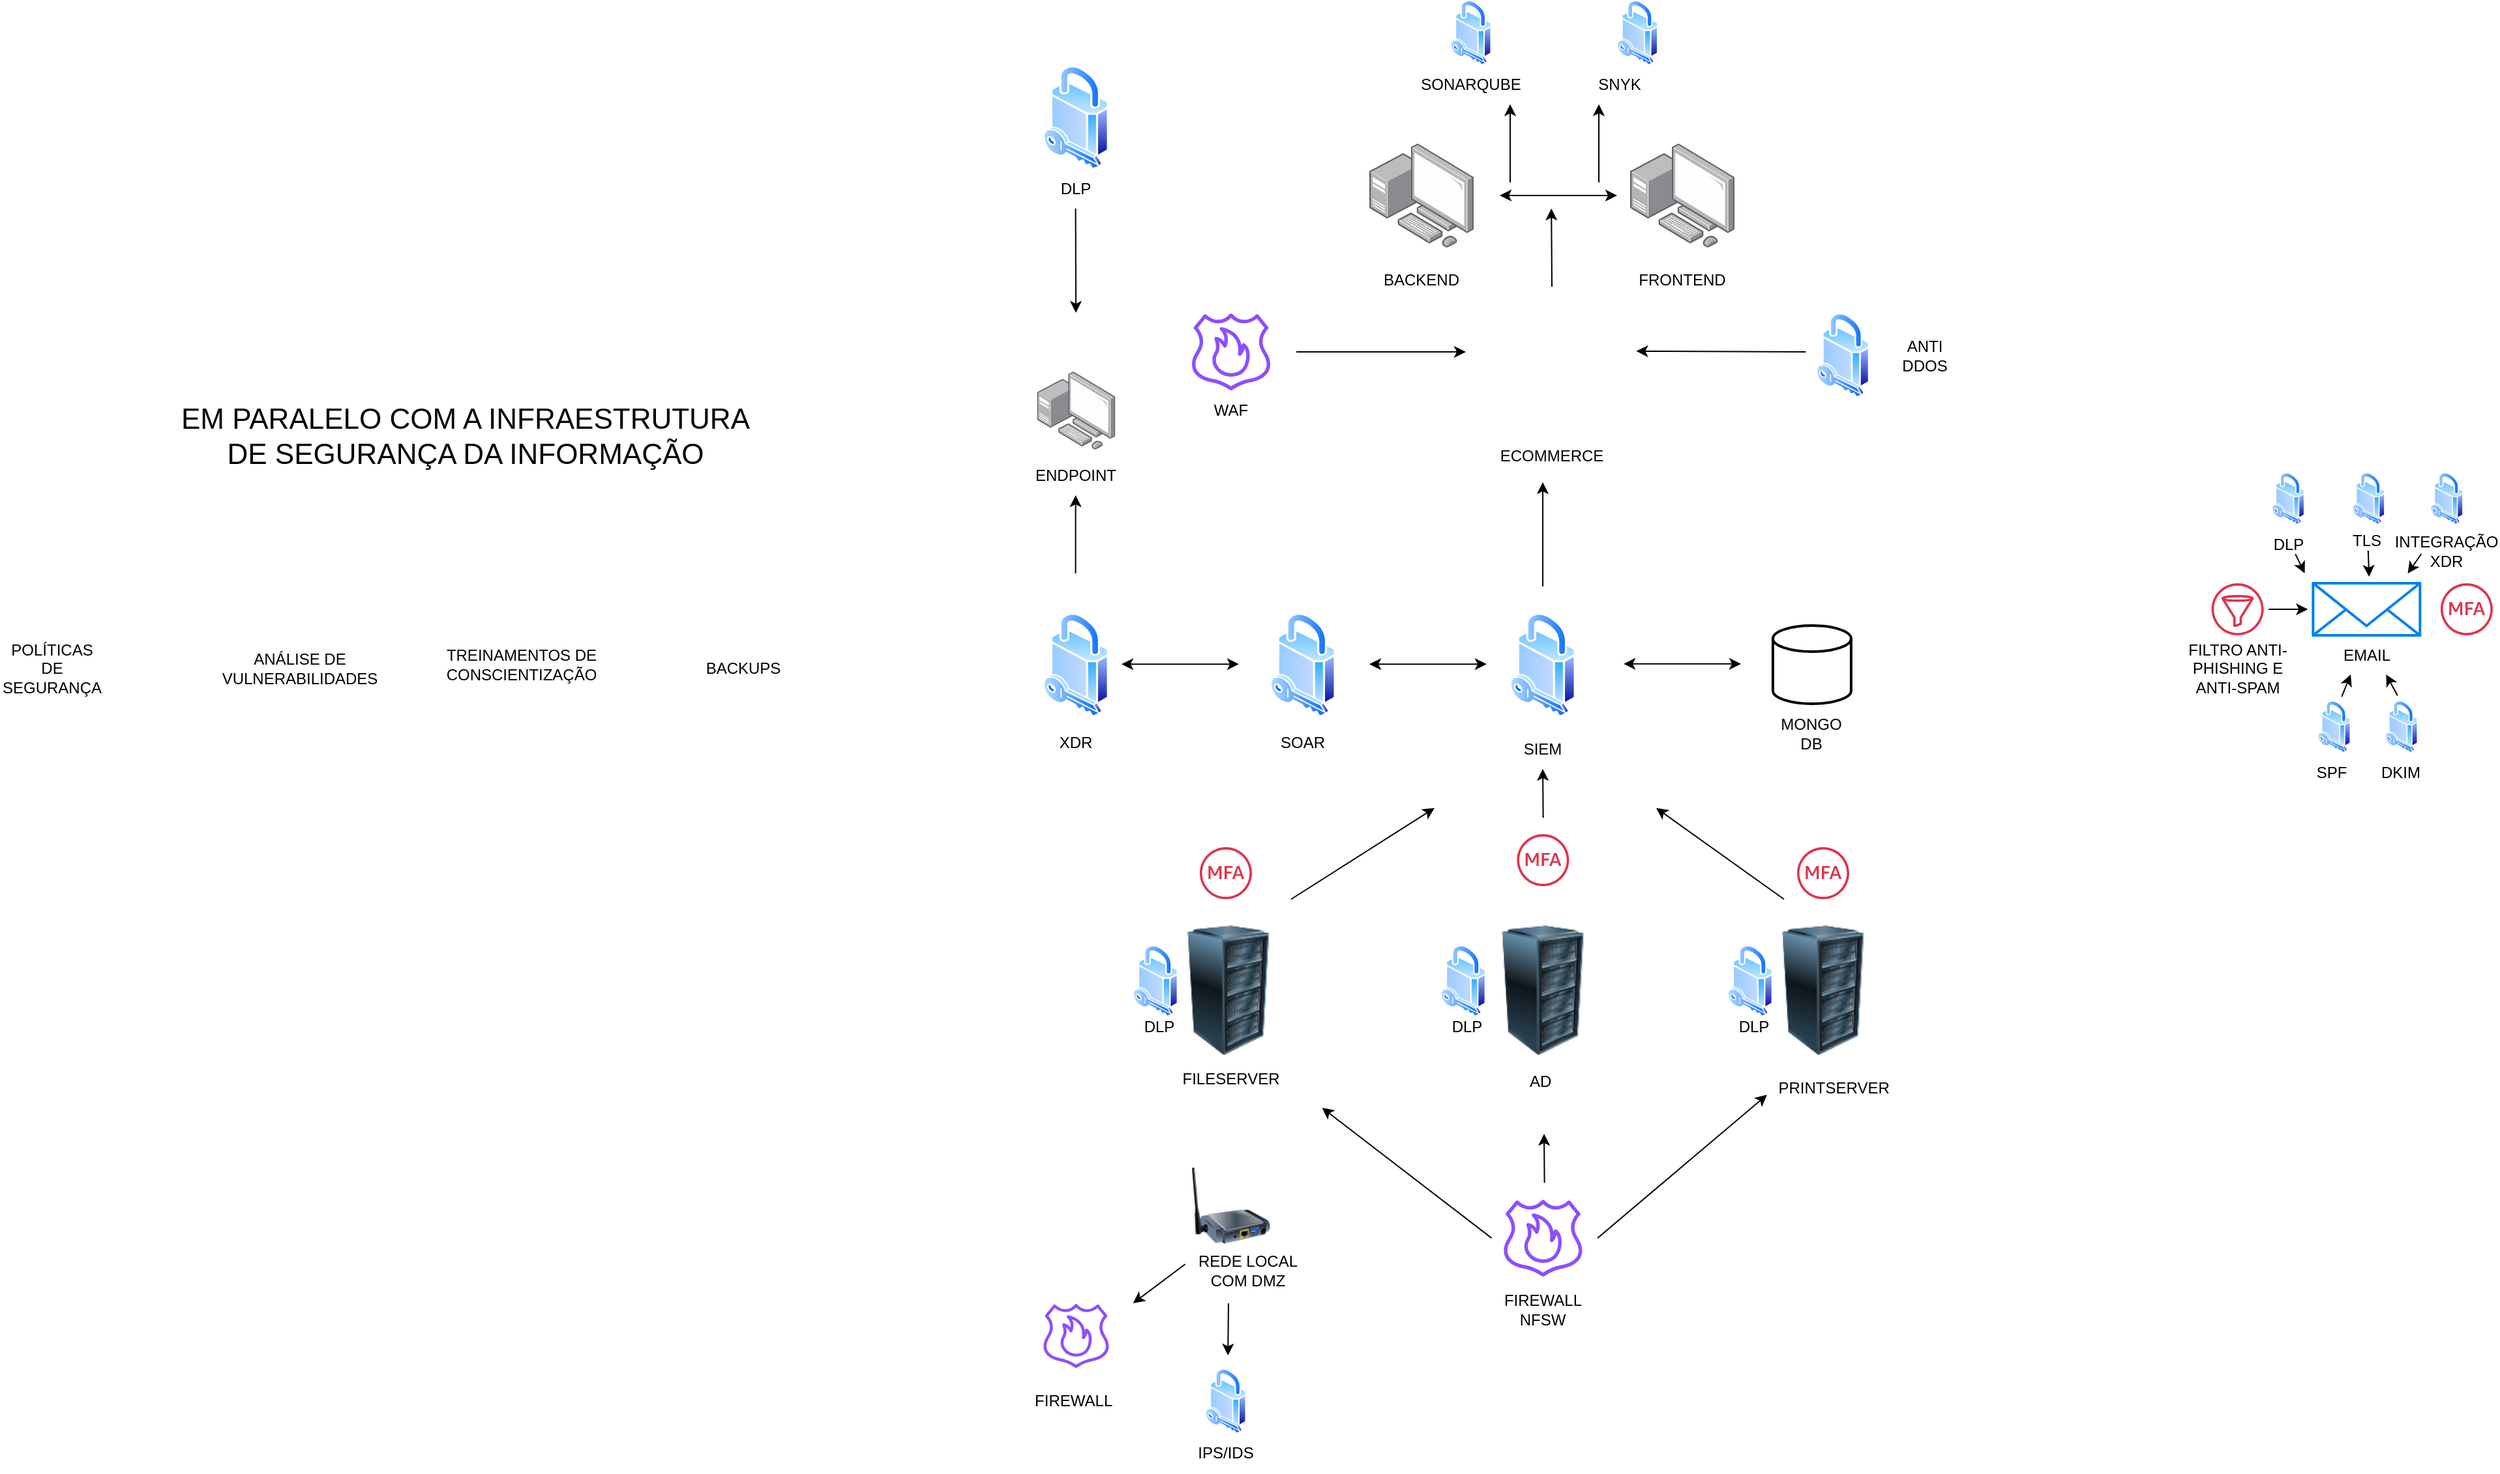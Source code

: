 <mxfile version="24.3.1" type="device">
  <diagram name="Página-1" id="cqZcuJoVivcCUEAk2p_z">
    <mxGraphModel dx="3267" dy="918" grid="1" gridSize="10" guides="1" tooltips="1" connect="1" arrows="1" fold="1" page="1" pageScale="1" pageWidth="827" pageHeight="1169" math="0" shadow="0">
      <root>
        <mxCell id="0" />
        <mxCell id="1" parent="0" />
        <mxCell id="bMiDlox5q61iTtw8jfHs-1" value="" style="shape=image;html=1;verticalAlign=top;verticalLabelPosition=bottom;labelBackgroundColor=#ffffff;imageAspect=0;aspect=fixed;image=https://cdn4.iconfinder.com/data/icons/flat-services-icons/128/e-comerce.png" vertex="1" parent="1">
          <mxGeometry x="380" y="260" width="80" height="80" as="geometry" />
        </mxCell>
        <mxCell id="bMiDlox5q61iTtw8jfHs-2" value="ECOMMERCE" style="text;strokeColor=none;align=center;fillColor=none;html=1;verticalAlign=middle;whiteSpace=wrap;rounded=0;" vertex="1" parent="1">
          <mxGeometry x="360" y="360" width="120" height="40" as="geometry" />
        </mxCell>
        <mxCell id="bMiDlox5q61iTtw8jfHs-3" value="" style="image;aspect=fixed;perimeter=ellipsePerimeter;html=1;align=center;shadow=0;dashed=0;spacingTop=3;image=img/lib/active_directory/security.svg;" vertex="1" parent="1">
          <mxGeometry x="388" y="500" width="50.4" height="80" as="geometry" />
        </mxCell>
        <mxCell id="bMiDlox5q61iTtw8jfHs-4" value="SIEM" style="text;strokeColor=none;align=center;fillColor=none;html=1;verticalAlign=middle;whiteSpace=wrap;rounded=0;" vertex="1" parent="1">
          <mxGeometry x="372.2" y="585" width="82" height="40" as="geometry" />
        </mxCell>
        <mxCell id="bMiDlox5q61iTtw8jfHs-5" value="" style="endArrow=classic;html=1;rounded=0;" edge="1" parent="1">
          <mxGeometry width="50" height="50" relative="1" as="geometry">
            <mxPoint x="413" y="480" as="sourcePoint" />
            <mxPoint x="413" y="400" as="targetPoint" />
          </mxGeometry>
        </mxCell>
        <mxCell id="bMiDlox5q61iTtw8jfHs-6" value="" style="sketch=0;outlineConnect=0;fontColor=#232F3E;gradientColor=none;fillColor=#8C4FFF;strokeColor=none;dashed=0;verticalLabelPosition=bottom;verticalAlign=top;align=center;html=1;fontSize=12;fontStyle=0;aspect=fixed;pointerEvents=1;shape=mxgraph.aws4.route_53_resolver_dns_firewall;" vertex="1" parent="1">
          <mxGeometry x="144" y="270" width="60" height="60" as="geometry" />
        </mxCell>
        <mxCell id="bMiDlox5q61iTtw8jfHs-7" value="" style="endArrow=classic;html=1;rounded=0;" edge="1" parent="1">
          <mxGeometry width="50" height="50" relative="1" as="geometry">
            <mxPoint x="224" y="300" as="sourcePoint" />
            <mxPoint x="354" y="300" as="targetPoint" />
          </mxGeometry>
        </mxCell>
        <mxCell id="bMiDlox5q61iTtw8jfHs-9" value="WAF" style="text;strokeColor=none;align=center;fillColor=none;html=1;verticalAlign=middle;whiteSpace=wrap;rounded=0;" vertex="1" parent="1">
          <mxGeometry x="144" y="330" width="60" height="30" as="geometry" />
        </mxCell>
        <mxCell id="bMiDlox5q61iTtw8jfHs-11" value="" style="image;points=[];aspect=fixed;html=1;align=center;shadow=0;dashed=0;image=img/lib/allied_telesis/computer_and_terminals/Personal_Computer_with_Server.svg;" vertex="1" parent="1">
          <mxGeometry x="280" y="140" width="80" height="80" as="geometry" />
        </mxCell>
        <mxCell id="bMiDlox5q61iTtw8jfHs-12" value="" style="image;points=[];aspect=fixed;html=1;align=center;shadow=0;dashed=0;image=img/lib/allied_telesis/computer_and_terminals/Personal_Computer_with_Server.svg;" vertex="1" parent="1">
          <mxGeometry x="480" y="140" width="80" height="80" as="geometry" />
        </mxCell>
        <mxCell id="bMiDlox5q61iTtw8jfHs-13" value="BACKEND" style="text;strokeColor=none;align=center;fillColor=none;html=1;verticalAlign=middle;whiteSpace=wrap;rounded=0;" vertex="1" parent="1">
          <mxGeometry x="290" y="230" width="60" height="30" as="geometry" />
        </mxCell>
        <mxCell id="bMiDlox5q61iTtw8jfHs-14" value="FRONT&lt;span style=&quot;background-color: initial;&quot;&gt;END&lt;/span&gt;" style="text;strokeColor=none;align=center;fillColor=none;html=1;verticalAlign=middle;whiteSpace=wrap;rounded=0;" vertex="1" parent="1">
          <mxGeometry x="490" y="230" width="60" height="30" as="geometry" />
        </mxCell>
        <mxCell id="bMiDlox5q61iTtw8jfHs-21" value="" style="endArrow=classic;startArrow=classic;html=1;rounded=0;" edge="1" parent="1">
          <mxGeometry width="50" height="50" relative="1" as="geometry">
            <mxPoint x="380" y="180" as="sourcePoint" />
            <mxPoint x="470" y="180" as="targetPoint" />
          </mxGeometry>
        </mxCell>
        <mxCell id="bMiDlox5q61iTtw8jfHs-22" value="" style="endArrow=classic;html=1;rounded=0;" edge="1" parent="1">
          <mxGeometry width="50" height="50" relative="1" as="geometry">
            <mxPoint x="388" y="170" as="sourcePoint" />
            <mxPoint x="388" y="110" as="targetPoint" />
          </mxGeometry>
        </mxCell>
        <mxCell id="bMiDlox5q61iTtw8jfHs-23" value="" style="image;aspect=fixed;perimeter=ellipsePerimeter;html=1;align=center;shadow=0;dashed=0;spacingTop=3;image=img/lib/active_directory/security.svg;" vertex="1" parent="1">
          <mxGeometry x="342.25" y="30" width="31.5" height="50" as="geometry" />
        </mxCell>
        <mxCell id="bMiDlox5q61iTtw8jfHs-24" value="SONARQUBE" style="text;strokeColor=none;align=center;fillColor=none;html=1;verticalAlign=middle;whiteSpace=wrap;rounded=0;" vertex="1" parent="1">
          <mxGeometry x="328" y="80" width="60" height="30" as="geometry" />
        </mxCell>
        <mxCell id="bMiDlox5q61iTtw8jfHs-25" value="" style="endArrow=classic;html=1;rounded=0;" edge="1" parent="1">
          <mxGeometry width="50" height="50" relative="1" as="geometry">
            <mxPoint x="456" y="170" as="sourcePoint" />
            <mxPoint x="456" y="110" as="targetPoint" />
          </mxGeometry>
        </mxCell>
        <mxCell id="bMiDlox5q61iTtw8jfHs-26" value="" style="image;aspect=fixed;perimeter=ellipsePerimeter;html=1;align=center;shadow=0;dashed=0;spacingTop=3;image=img/lib/active_directory/security.svg;" vertex="1" parent="1">
          <mxGeometry x="470" y="30" width="31.5" height="50" as="geometry" />
        </mxCell>
        <mxCell id="bMiDlox5q61iTtw8jfHs-27" value="SNYK" style="text;strokeColor=none;align=center;fillColor=none;html=1;verticalAlign=middle;whiteSpace=wrap;rounded=0;" vertex="1" parent="1">
          <mxGeometry x="441.5" y="80" width="60" height="30" as="geometry" />
        </mxCell>
        <mxCell id="bMiDlox5q61iTtw8jfHs-28" value="" style="image;html=1;image=img/lib/clip_art/computers/Server_Rack_128x128.png" vertex="1" parent="1">
          <mxGeometry x="124" y="740" width="96" height="100" as="geometry" />
        </mxCell>
        <mxCell id="bMiDlox5q61iTtw8jfHs-29" value="" style="image;html=1;image=img/lib/clip_art/computers/Server_Rack_128x128.png" vertex="1" parent="1">
          <mxGeometry x="365.2" y="740" width="96" height="100" as="geometry" />
        </mxCell>
        <mxCell id="bMiDlox5q61iTtw8jfHs-30" value="" style="image;html=1;image=img/lib/clip_art/computers/Server_Rack_128x128.png" vertex="1" parent="1">
          <mxGeometry x="580" y="740" width="96" height="100" as="geometry" />
        </mxCell>
        <mxCell id="bMiDlox5q61iTtw8jfHs-33" value="" style="endArrow=classic;html=1;rounded=0;entryX=0.423;entryY=1.063;entryDx=0;entryDy=0;entryPerimeter=0;" edge="1" parent="1">
          <mxGeometry width="50" height="50" relative="1" as="geometry">
            <mxPoint x="413.31" y="657.48" as="sourcePoint" />
            <mxPoint x="412.996" y="620" as="targetPoint" />
          </mxGeometry>
        </mxCell>
        <mxCell id="bMiDlox5q61iTtw8jfHs-35" value="FILESERVER&lt;div&gt;&lt;br&gt;&lt;/div&gt;" style="text;strokeColor=none;align=center;fillColor=none;html=1;verticalAlign=middle;whiteSpace=wrap;rounded=0;" vertex="1" parent="1">
          <mxGeometry x="144" y="850" width="60" height="30" as="geometry" />
        </mxCell>
        <mxCell id="bMiDlox5q61iTtw8jfHs-36" value="AD&amp;nbsp;" style="text;strokeColor=none;align=center;fillColor=none;html=1;verticalAlign=middle;whiteSpace=wrap;rounded=0;" vertex="1" parent="1">
          <mxGeometry x="383.2" y="850" width="60" height="20" as="geometry" />
        </mxCell>
        <mxCell id="bMiDlox5q61iTtw8jfHs-37" value="PRINTSERVER&amp;nbsp;" style="text;strokeColor=none;align=center;fillColor=none;html=1;verticalAlign=middle;whiteSpace=wrap;rounded=0;" vertex="1" parent="1">
          <mxGeometry x="608" y="855" width="60" height="20" as="geometry" />
        </mxCell>
        <mxCell id="bMiDlox5q61iTtw8jfHs-38" value="" style="sketch=0;outlineConnect=0;fontColor=#232F3E;gradientColor=none;fillColor=#8C4FFF;strokeColor=none;dashed=0;verticalLabelPosition=bottom;verticalAlign=top;align=center;html=1;fontSize=12;fontStyle=0;aspect=fixed;pointerEvents=1;shape=mxgraph.aws4.route_53_resolver_dns_firewall;" vertex="1" parent="1">
          <mxGeometry x="383.2" y="950" width="60" height="60" as="geometry" />
        </mxCell>
        <mxCell id="bMiDlox5q61iTtw8jfHs-39" value="FIREWALL NFSW" style="text;strokeColor=none;align=center;fillColor=none;html=1;verticalAlign=middle;whiteSpace=wrap;rounded=0;" vertex="1" parent="1">
          <mxGeometry x="383.2" y="1020" width="60" height="30" as="geometry" />
        </mxCell>
        <mxCell id="bMiDlox5q61iTtw8jfHs-41" value="" style="endArrow=classic;html=1;rounded=0;" edge="1" parent="1">
          <mxGeometry width="50" height="50" relative="1" as="geometry">
            <mxPoint x="373.75" y="980" as="sourcePoint" />
            <mxPoint x="243.75" y="880" as="targetPoint" />
          </mxGeometry>
        </mxCell>
        <mxCell id="bMiDlox5q61iTtw8jfHs-42" value="" style="endArrow=classic;html=1;rounded=0;" edge="1" parent="1">
          <mxGeometry width="50" height="50" relative="1" as="geometry">
            <mxPoint x="455" y="980" as="sourcePoint" />
            <mxPoint x="585" y="870" as="targetPoint" />
          </mxGeometry>
        </mxCell>
        <mxCell id="bMiDlox5q61iTtw8jfHs-43" value="" style="endArrow=classic;html=1;rounded=0;entryX=0.423;entryY=1.063;entryDx=0;entryDy=0;entryPerimeter=0;" edge="1" parent="1">
          <mxGeometry width="50" height="50" relative="1" as="geometry">
            <mxPoint x="414.31" y="937.48" as="sourcePoint" />
            <mxPoint x="413.996" y="900" as="targetPoint" />
          </mxGeometry>
        </mxCell>
        <mxCell id="bMiDlox5q61iTtw8jfHs-44" value="" style="endArrow=classic;html=1;rounded=0;" edge="1" parent="1">
          <mxGeometry width="50" height="50" relative="1" as="geometry">
            <mxPoint x="220" y="720" as="sourcePoint" />
            <mxPoint x="330" y="650" as="targetPoint" />
          </mxGeometry>
        </mxCell>
        <mxCell id="bMiDlox5q61iTtw8jfHs-45" value="" style="endArrow=classic;html=1;rounded=0;" edge="1" parent="1">
          <mxGeometry width="50" height="50" relative="1" as="geometry">
            <mxPoint x="598" y="720" as="sourcePoint" />
            <mxPoint x="500" y="650" as="targetPoint" />
          </mxGeometry>
        </mxCell>
        <mxCell id="bMiDlox5q61iTtw8jfHs-46" value="" style="sketch=0;outlineConnect=0;fontColor=#232F3E;gradientColor=none;fillColor=#DD344C;strokeColor=none;dashed=0;verticalLabelPosition=bottom;verticalAlign=top;align=center;html=1;fontSize=12;fontStyle=0;aspect=fixed;pointerEvents=1;shape=mxgraph.aws4.mfa_token;" vertex="1" parent="1">
          <mxGeometry x="150" y="680" width="40" height="40" as="geometry" />
        </mxCell>
        <mxCell id="bMiDlox5q61iTtw8jfHs-47" value="" style="sketch=0;outlineConnect=0;fontColor=#232F3E;gradientColor=none;fillColor=#DD344C;strokeColor=none;dashed=0;verticalLabelPosition=bottom;verticalAlign=top;align=center;html=1;fontSize=12;fontStyle=0;aspect=fixed;pointerEvents=1;shape=mxgraph.aws4.mfa_token;" vertex="1" parent="1">
          <mxGeometry x="608" y="680" width="40" height="40" as="geometry" />
        </mxCell>
        <mxCell id="bMiDlox5q61iTtw8jfHs-48" value="" style="sketch=0;outlineConnect=0;fontColor=#232F3E;gradientColor=none;fillColor=#DD344C;strokeColor=none;dashed=0;verticalLabelPosition=bottom;verticalAlign=top;align=center;html=1;fontSize=12;fontStyle=0;aspect=fixed;pointerEvents=1;shape=mxgraph.aws4.mfa_token;" vertex="1" parent="1">
          <mxGeometry x="393.2" y="670" width="40" height="40" as="geometry" />
        </mxCell>
        <mxCell id="bMiDlox5q61iTtw8jfHs-55" value="" style="image;html=1;image=img/lib/clip_art/networking/Print_Server_Wireless_128x128.png" vertex="1" parent="1">
          <mxGeometry x="144" y="920" width="60" height="70" as="geometry" />
        </mxCell>
        <mxCell id="bMiDlox5q61iTtw8jfHs-56" value="REDE LOCAL COM DMZ" style="text;strokeColor=none;align=center;fillColor=none;html=1;verticalAlign=middle;whiteSpace=wrap;rounded=0;" vertex="1" parent="1">
          <mxGeometry x="144" y="990" width="86" height="30" as="geometry" />
        </mxCell>
        <mxCell id="bMiDlox5q61iTtw8jfHs-57" value="" style="image;aspect=fixed;perimeter=ellipsePerimeter;html=1;align=center;shadow=0;dashed=0;spacingTop=3;image=img/lib/active_directory/security.svg;" vertex="1" parent="1">
          <mxGeometry x="154.25" y="1080" width="31.5" height="50" as="geometry" />
        </mxCell>
        <mxCell id="bMiDlox5q61iTtw8jfHs-58" value="" style="endArrow=classic;html=1;rounded=0;" edge="1" parent="1">
          <mxGeometry width="50" height="50" relative="1" as="geometry">
            <mxPoint x="172" y="1030" as="sourcePoint" />
            <mxPoint x="171.58" y="1070" as="targetPoint" />
          </mxGeometry>
        </mxCell>
        <mxCell id="bMiDlox5q61iTtw8jfHs-59" value="IPS/IDS" style="text;strokeColor=none;align=center;fillColor=none;html=1;verticalAlign=middle;whiteSpace=wrap;rounded=0;" vertex="1" parent="1">
          <mxGeometry x="140" y="1130" width="60" height="30" as="geometry" />
        </mxCell>
        <mxCell id="bMiDlox5q61iTtw8jfHs-60" value="" style="image;aspect=fixed;perimeter=ellipsePerimeter;html=1;align=center;shadow=0;dashed=0;spacingTop=3;image=img/lib/active_directory/security.svg;" vertex="1" parent="1">
          <mxGeometry x="204" y="500" width="50.4" height="80" as="geometry" />
        </mxCell>
        <mxCell id="bMiDlox5q61iTtw8jfHs-61" value="" style="endArrow=classic;startArrow=classic;html=1;rounded=0;" edge="1" parent="1">
          <mxGeometry width="50" height="50" relative="1" as="geometry">
            <mxPoint x="280" y="539.58" as="sourcePoint" />
            <mxPoint x="370" y="539.58" as="targetPoint" />
          </mxGeometry>
        </mxCell>
        <mxCell id="bMiDlox5q61iTtw8jfHs-62" value="SOAR" style="text;strokeColor=none;align=center;fillColor=none;html=1;verticalAlign=middle;whiteSpace=wrap;rounded=0;" vertex="1" parent="1">
          <mxGeometry x="169.2" y="580" width="120" height="40" as="geometry" />
        </mxCell>
        <mxCell id="bMiDlox5q61iTtw8jfHs-63" value="" style="image;aspect=fixed;perimeter=ellipsePerimeter;html=1;align=center;shadow=0;dashed=0;spacingTop=3;image=img/lib/active_directory/security.svg;" vertex="1" parent="1">
          <mxGeometry x="30" y="500" width="50.4" height="80" as="geometry" />
        </mxCell>
        <mxCell id="bMiDlox5q61iTtw8jfHs-66" value="" style="endArrow=classic;startArrow=classic;html=1;rounded=0;" edge="1" parent="1">
          <mxGeometry width="50" height="50" relative="1" as="geometry">
            <mxPoint x="90" y="539.58" as="sourcePoint" />
            <mxPoint x="180" y="539.58" as="targetPoint" />
          </mxGeometry>
        </mxCell>
        <mxCell id="bMiDlox5q61iTtw8jfHs-67" value="XDR" style="text;strokeColor=none;align=center;fillColor=none;html=1;verticalAlign=middle;whiteSpace=wrap;rounded=0;" vertex="1" parent="1">
          <mxGeometry x="25.2" y="585" width="60" height="30" as="geometry" />
        </mxCell>
        <mxCell id="bMiDlox5q61iTtw8jfHs-68" value="" style="image;points=[];aspect=fixed;html=1;align=center;shadow=0;dashed=0;image=img/lib/allied_telesis/computer_and_terminals/Personal_Computer_with_Server.svg;" vertex="1" parent="1">
          <mxGeometry x="25.2" y="315" width="60" height="60" as="geometry" />
        </mxCell>
        <mxCell id="bMiDlox5q61iTtw8jfHs-69" value="ENDPOINT" style="text;strokeColor=none;align=center;fillColor=none;html=1;verticalAlign=middle;whiteSpace=wrap;rounded=0;" vertex="1" parent="1">
          <mxGeometry x="25.2" y="380" width="60" height="30" as="geometry" />
        </mxCell>
        <mxCell id="bMiDlox5q61iTtw8jfHs-71" value="" style="endArrow=classic;html=1;rounded=0;" edge="1" parent="1">
          <mxGeometry width="50" height="50" relative="1" as="geometry">
            <mxPoint x="54.78" y="470" as="sourcePoint" />
            <mxPoint x="54.78" y="410" as="targetPoint" />
          </mxGeometry>
        </mxCell>
        <mxCell id="bMiDlox5q61iTtw8jfHs-72" value="" style="image;aspect=fixed;perimeter=ellipsePerimeter;html=1;align=center;shadow=0;dashed=0;spacingTop=3;image=img/lib/active_directory/security.svg;" vertex="1" parent="1">
          <mxGeometry x="30.0" y="80" width="50.4" height="80" as="geometry" />
        </mxCell>
        <mxCell id="bMiDlox5q61iTtw8jfHs-73" value="DLP" style="text;strokeColor=none;align=center;fillColor=none;html=1;verticalAlign=middle;whiteSpace=wrap;rounded=0;" vertex="1" parent="1">
          <mxGeometry x="25.2" y="160" width="60" height="30" as="geometry" />
        </mxCell>
        <mxCell id="bMiDlox5q61iTtw8jfHs-74" value="" style="endArrow=classic;html=1;rounded=0;" edge="1" parent="1">
          <mxGeometry width="50" height="50" relative="1" as="geometry">
            <mxPoint x="54.78" y="190" as="sourcePoint" />
            <mxPoint x="55" y="270" as="targetPoint" />
          </mxGeometry>
        </mxCell>
        <mxCell id="bMiDlox5q61iTtw8jfHs-75" value="" style="image;aspect=fixed;perimeter=ellipsePerimeter;html=1;align=center;shadow=0;dashed=0;spacingTop=3;image=img/lib/active_directory/security.svg;" vertex="1" parent="1">
          <mxGeometry x="98.8" y="755" width="34.65" height="55" as="geometry" />
        </mxCell>
        <mxCell id="bMiDlox5q61iTtw8jfHs-76" value="DLP" style="text;strokeColor=none;align=center;fillColor=none;html=1;verticalAlign=middle;whiteSpace=wrap;rounded=0;" vertex="1" parent="1">
          <mxGeometry x="94" y="810" width="50" height="15" as="geometry" />
        </mxCell>
        <mxCell id="bMiDlox5q61iTtw8jfHs-77" value="" style="image;aspect=fixed;perimeter=ellipsePerimeter;html=1;align=center;shadow=0;dashed=0;spacingTop=3;image=img/lib/active_directory/security.svg;" vertex="1" parent="1">
          <mxGeometry x="334.8" y="755" width="34.65" height="55" as="geometry" />
        </mxCell>
        <mxCell id="bMiDlox5q61iTtw8jfHs-78" value="DLP" style="text;strokeColor=none;align=center;fillColor=none;html=1;verticalAlign=middle;whiteSpace=wrap;rounded=0;" vertex="1" parent="1">
          <mxGeometry x="330" y="810" width="50" height="15" as="geometry" />
        </mxCell>
        <mxCell id="bMiDlox5q61iTtw8jfHs-79" value="" style="image;aspect=fixed;perimeter=ellipsePerimeter;html=1;align=center;shadow=0;dashed=0;spacingTop=3;image=img/lib/active_directory/security.svg;" vertex="1" parent="1">
          <mxGeometry x="554.8" y="755" width="34.65" height="55" as="geometry" />
        </mxCell>
        <mxCell id="bMiDlox5q61iTtw8jfHs-80" value="DLP" style="text;strokeColor=none;align=center;fillColor=none;html=1;verticalAlign=middle;whiteSpace=wrap;rounded=0;" vertex="1" parent="1">
          <mxGeometry x="550" y="810" width="50" height="15" as="geometry" />
        </mxCell>
        <mxCell id="bMiDlox5q61iTtw8jfHs-85" value="" style="endArrow=classic;html=1;rounded=0;" edge="1" parent="1">
          <mxGeometry width="50" height="50" relative="1" as="geometry">
            <mxPoint x="420" y="250" as="sourcePoint" />
            <mxPoint x="419.58" y="190" as="targetPoint" />
          </mxGeometry>
        </mxCell>
        <mxCell id="bMiDlox5q61iTtw8jfHs-86" value="" style="html=1;verticalLabelPosition=bottom;align=center;labelBackgroundColor=#ffffff;verticalAlign=top;strokeWidth=2;strokeColor=#0080F0;shadow=0;dashed=0;shape=mxgraph.ios7.icons.mail;" vertex="1" parent="1">
          <mxGeometry x="1003.67" y="477.5" width="82" height="40" as="geometry" />
        </mxCell>
        <mxCell id="bMiDlox5q61iTtw8jfHs-87" value="EMAIL" style="text;strokeColor=none;align=center;fillColor=none;html=1;verticalAlign=middle;whiteSpace=wrap;rounded=0;" vertex="1" parent="1">
          <mxGeometry x="1014.67" y="517.5" width="60" height="30" as="geometry" />
        </mxCell>
        <mxCell id="bMiDlox5q61iTtw8jfHs-88" value="" style="image;aspect=fixed;perimeter=ellipsePerimeter;html=1;align=center;shadow=0;dashed=0;spacingTop=3;image=img/lib/active_directory/security.svg;" vertex="1" parent="1">
          <mxGeometry x="1007.32" y="567.5" width="25.2" height="40" as="geometry" />
        </mxCell>
        <mxCell id="bMiDlox5q61iTtw8jfHs-90" value="" style="image;aspect=fixed;perimeter=ellipsePerimeter;html=1;align=center;shadow=0;dashed=0;spacingTop=3;image=img/lib/active_directory/security.svg;" vertex="1" parent="1">
          <mxGeometry x="1058.87" y="567.5" width="25.2" height="40" as="geometry" />
        </mxCell>
        <mxCell id="bMiDlox5q61iTtw8jfHs-93" value="SPF" style="text;strokeColor=none;align=center;fillColor=none;html=1;verticalAlign=middle;whiteSpace=wrap;rounded=0;" vertex="1" parent="1">
          <mxGeometry x="987.87" y="607.5" width="60" height="30" as="geometry" />
        </mxCell>
        <mxCell id="bMiDlox5q61iTtw8jfHs-94" value="DKIM" style="text;strokeColor=none;align=center;fillColor=none;html=1;verticalAlign=middle;whiteSpace=wrap;rounded=0;" vertex="1" parent="1">
          <mxGeometry x="1041.47" y="607.5" width="60" height="30" as="geometry" />
        </mxCell>
        <mxCell id="bMiDlox5q61iTtw8jfHs-96" value="" style="image;aspect=fixed;perimeter=ellipsePerimeter;html=1;align=center;shadow=0;dashed=0;spacingTop=3;image=img/lib/active_directory/security.svg;" vertex="1" parent="1">
          <mxGeometry x="972.07" y="392.5" width="25.2" height="40" as="geometry" />
        </mxCell>
        <mxCell id="bMiDlox5q61iTtw8jfHs-97" value="" style="image;aspect=fixed;perimeter=ellipsePerimeter;html=1;align=center;shadow=0;dashed=0;spacingTop=3;image=img/lib/active_directory/security.svg;" vertex="1" parent="1">
          <mxGeometry x="1093.67" y="392.5" width="25.2" height="40" as="geometry" />
        </mxCell>
        <mxCell id="bMiDlox5q61iTtw8jfHs-98" value="DLP" style="text;strokeColor=none;align=center;fillColor=none;html=1;verticalAlign=middle;whiteSpace=wrap;rounded=0;" vertex="1" parent="1">
          <mxGeometry x="954.67" y="432.5" width="60" height="30" as="geometry" />
        </mxCell>
        <mxCell id="bMiDlox5q61iTtw8jfHs-99" value="INTEGRAÇÃO&lt;div&gt;XDR&lt;/div&gt;" style="text;strokeColor=none;align=center;fillColor=none;html=1;verticalAlign=middle;whiteSpace=wrap;rounded=0;" vertex="1" parent="1">
          <mxGeometry x="1076.27" y="437.5" width="60" height="30" as="geometry" />
        </mxCell>
        <mxCell id="bMiDlox5q61iTtw8jfHs-100" value="" style="image;aspect=fixed;perimeter=ellipsePerimeter;html=1;align=center;shadow=0;dashed=0;spacingTop=3;image=img/lib/active_directory/security.svg;" vertex="1" parent="1">
          <mxGeometry x="1033.67" y="392.5" width="25.2" height="40" as="geometry" />
        </mxCell>
        <mxCell id="bMiDlox5q61iTtw8jfHs-101" value="TLS" style="text;strokeColor=none;align=center;fillColor=none;html=1;verticalAlign=middle;whiteSpace=wrap;rounded=0;" vertex="1" parent="1">
          <mxGeometry x="1014.67" y="430" width="60" height="30" as="geometry" />
        </mxCell>
        <mxCell id="bMiDlox5q61iTtw8jfHs-103" value="" style="endArrow=classic;html=1;rounded=0;entryX=0.218;entryY=1.058;entryDx=0;entryDy=0;entryPerimeter=0;exitX=0.727;exitY=-0.072;exitDx=0;exitDy=0;exitPerimeter=0;" edge="1" parent="1" source="bMiDlox5q61iTtw8jfHs-88">
          <mxGeometry width="50" height="50" relative="1" as="geometry">
            <mxPoint x="1026.44" y="563.73" as="sourcePoint" />
            <mxPoint x="1032.52" y="547.5" as="targetPoint" />
          </mxGeometry>
        </mxCell>
        <mxCell id="bMiDlox5q61iTtw8jfHs-104" value="" style="endArrow=classic;html=1;rounded=0;entryX=0.75;entryY=1;entryDx=0;entryDy=0;" edge="1" parent="1" target="bMiDlox5q61iTtw8jfHs-87">
          <mxGeometry width="50" height="50" relative="1" as="geometry">
            <mxPoint x="1068.43" y="563.73" as="sourcePoint" />
            <mxPoint x="1074.51" y="547.5" as="targetPoint" />
          </mxGeometry>
        </mxCell>
        <mxCell id="bMiDlox5q61iTtw8jfHs-105" value="" style="endArrow=classic;html=1;rounded=0;exitX=0.59;exitY=1.006;exitDx=0;exitDy=0;exitPerimeter=0;" edge="1" parent="1">
          <mxGeometry width="50" height="50" relative="1" as="geometry">
            <mxPoint x="990.07" y="455.09" as="sourcePoint" />
            <mxPoint x="997.27" y="469.91" as="targetPoint" />
          </mxGeometry>
        </mxCell>
        <mxCell id="bMiDlox5q61iTtw8jfHs-106" value="" style="endArrow=classic;html=1;rounded=0;" edge="1" parent="1">
          <mxGeometry width="50" height="50" relative="1" as="geometry">
            <mxPoint x="1045.91" y="452.5" as="sourcePoint" />
            <mxPoint x="1046.64" y="472.5" as="targetPoint" />
          </mxGeometry>
        </mxCell>
        <mxCell id="bMiDlox5q61iTtw8jfHs-107" value="" style="endArrow=classic;html=1;rounded=0;exitX=0.59;exitY=1.006;exitDx=0;exitDy=0;exitPerimeter=0;" edge="1" parent="1">
          <mxGeometry width="50" height="50" relative="1" as="geometry">
            <mxPoint x="1086.67" y="455.0" as="sourcePoint" />
            <mxPoint x="1076.27" y="470" as="targetPoint" />
          </mxGeometry>
        </mxCell>
        <mxCell id="bMiDlox5q61iTtw8jfHs-108" value="" style="sketch=0;outlineConnect=0;fontColor=#232F3E;gradientColor=none;fillColor=#DD344C;strokeColor=none;dashed=0;verticalLabelPosition=bottom;verticalAlign=top;align=center;html=1;fontSize=12;fontStyle=0;aspect=fixed;pointerEvents=1;shape=mxgraph.aws4.filtering_rule;" vertex="1" parent="1">
          <mxGeometry x="925.8" y="477.5" width="40" height="40" as="geometry" />
        </mxCell>
        <mxCell id="bMiDlox5q61iTtw8jfHs-109" value="" style="endArrow=classic;html=1;rounded=0;" edge="1" parent="1">
          <mxGeometry width="50" height="50" relative="1" as="geometry">
            <mxPoint x="969.67" y="497.5" as="sourcePoint" />
            <mxPoint x="999.67" y="497.5" as="targetPoint" />
          </mxGeometry>
        </mxCell>
        <mxCell id="bMiDlox5q61iTtw8jfHs-110" value="FILTRO ANTI-PHISHING E ANTI-SPAM" style="text;strokeColor=none;align=center;fillColor=none;html=1;verticalAlign=middle;whiteSpace=wrap;rounded=0;" vertex="1" parent="1">
          <mxGeometry x="900.0" y="527.5" width="91.6" height="30" as="geometry" />
        </mxCell>
        <mxCell id="bMiDlox5q61iTtw8jfHs-111" value="" style="sketch=0;outlineConnect=0;fontColor=#232F3E;gradientColor=none;fillColor=#DD344C;strokeColor=none;dashed=0;verticalLabelPosition=bottom;verticalAlign=top;align=center;html=1;fontSize=12;fontStyle=0;aspect=fixed;pointerEvents=1;shape=mxgraph.aws4.mfa_token;" vertex="1" parent="1">
          <mxGeometry x="1101.47" y="477.5" width="40" height="40" as="geometry" />
        </mxCell>
        <mxCell id="bMiDlox5q61iTtw8jfHs-112" value="" style="image;aspect=fixed;perimeter=ellipsePerimeter;html=1;align=center;shadow=0;dashed=0;spacingTop=3;image=img/lib/active_directory/security.svg;" vertex="1" parent="1">
          <mxGeometry x="622.72" y="270" width="40.95" height="65" as="geometry" />
        </mxCell>
        <mxCell id="bMiDlox5q61iTtw8jfHs-113" value="" style="endArrow=classic;html=1;rounded=0;" edge="1" parent="1">
          <mxGeometry width="50" height="50" relative="1" as="geometry">
            <mxPoint x="614.67" y="300" as="sourcePoint" />
            <mxPoint x="484.67" y="299.41" as="targetPoint" />
          </mxGeometry>
        </mxCell>
        <mxCell id="bMiDlox5q61iTtw8jfHs-114" value="ANTI DDOS" style="text;strokeColor=none;align=center;fillColor=none;html=1;verticalAlign=middle;whiteSpace=wrap;rounded=0;" vertex="1" parent="1">
          <mxGeometry x="676.27" y="287.5" width="60" height="30" as="geometry" />
        </mxCell>
        <mxCell id="bMiDlox5q61iTtw8jfHs-115" value="" style="strokeWidth=2;html=1;shape=mxgraph.flowchart.database;whiteSpace=wrap;" vertex="1" parent="1">
          <mxGeometry x="589.45" y="510" width="60" height="60" as="geometry" />
        </mxCell>
        <mxCell id="bMiDlox5q61iTtw8jfHs-116" value="" style="endArrow=classic;startArrow=classic;html=1;rounded=0;" edge="1" parent="1">
          <mxGeometry width="50" height="50" relative="1" as="geometry">
            <mxPoint x="475" y="539.41" as="sourcePoint" />
            <mxPoint x="565" y="539.41" as="targetPoint" />
          </mxGeometry>
        </mxCell>
        <mxCell id="bMiDlox5q61iTtw8jfHs-117" value="MONGO DB" style="text;strokeColor=none;align=center;fillColor=none;html=1;verticalAlign=middle;whiteSpace=wrap;rounded=0;" vertex="1" parent="1">
          <mxGeometry x="589.45" y="577.5" width="60" height="30" as="geometry" />
        </mxCell>
        <mxCell id="bMiDlox5q61iTtw8jfHs-118" value="" style="shape=image;html=1;verticalAlign=top;verticalLabelPosition=bottom;labelBackgroundColor=#ffffff;imageAspect=0;aspect=fixed;image=https://cdn0.iconfinder.com/data/icons/math-business-icon-set/93/1_9-128.png" vertex="1" parent="1">
          <mxGeometry x="-770" y="437.5" width="80" height="80" as="geometry" />
        </mxCell>
        <mxCell id="bMiDlox5q61iTtw8jfHs-119" value="" style="shape=image;html=1;verticalAlign=top;verticalLabelPosition=bottom;labelBackgroundColor=#ffffff;imageAspect=0;aspect=fixed;image=https://cdn0.iconfinder.com/data/icons/math-business-icon-set/93/1_9-128.png" vertex="1" parent="1">
          <mxGeometry x="-580" y="437.5" width="80" height="80" as="geometry" />
        </mxCell>
        <mxCell id="bMiDlox5q61iTtw8jfHs-120" value="" style="shape=image;html=1;verticalAlign=top;verticalLabelPosition=bottom;labelBackgroundColor=#ffffff;imageAspect=0;aspect=fixed;image=https://cdn0.iconfinder.com/data/icons/math-business-icon-set/93/1_9-128.png" vertex="1" parent="1">
          <mxGeometry x="-410" y="437.5" width="80" height="80" as="geometry" />
        </mxCell>
        <mxCell id="bMiDlox5q61iTtw8jfHs-121" value="POLÍTICAS DE SEGURANÇA" style="text;strokeColor=none;align=center;fillColor=none;html=1;verticalAlign=middle;whiteSpace=wrap;rounded=0;" vertex="1" parent="1">
          <mxGeometry x="-760" y="527.5" width="60" height="30" as="geometry" />
        </mxCell>
        <mxCell id="bMiDlox5q61iTtw8jfHs-123" value="ANÁLISE DE VULNERABILIDADES" style="text;strokeColor=none;align=center;fillColor=none;html=1;verticalAlign=middle;whiteSpace=wrap;rounded=0;" vertex="1" parent="1">
          <mxGeometry x="-570" y="527.5" width="60" height="30" as="geometry" />
        </mxCell>
        <mxCell id="bMiDlox5q61iTtw8jfHs-124" value="TREINAMENTOS DE CONSCIENTIZAÇÃO" style="text;strokeColor=none;align=center;fillColor=none;html=1;verticalAlign=middle;whiteSpace=wrap;rounded=0;" vertex="1" parent="1">
          <mxGeometry x="-400" y="525" width="60" height="30" as="geometry" />
        </mxCell>
        <mxCell id="bMiDlox5q61iTtw8jfHs-125" value="" style="shape=image;html=1;verticalAlign=top;verticalLabelPosition=bottom;labelBackgroundColor=#ffffff;imageAspect=0;aspect=fixed;image=https://cdn0.iconfinder.com/data/icons/math-business-icon-set/93/1_9-128.png" vertex="1" parent="1">
          <mxGeometry x="-240" y="437.5" width="80" height="80" as="geometry" />
        </mxCell>
        <mxCell id="bMiDlox5q61iTtw8jfHs-126" value="BACKUPS" style="text;strokeColor=none;align=center;fillColor=none;html=1;verticalAlign=middle;whiteSpace=wrap;rounded=0;" vertex="1" parent="1">
          <mxGeometry x="-230" y="527.5" width="60" height="30" as="geometry" />
        </mxCell>
        <mxCell id="bMiDlox5q61iTtw8jfHs-127" value="EM PARALELO COM A INFRAESTRUTURA DE SEGURANÇA DA INFORMAÇÃO" style="text;strokeColor=none;align=center;fillColor=none;html=1;verticalAlign=middle;whiteSpace=wrap;rounded=0;fontSize=22;" vertex="1" parent="1">
          <mxGeometry x="-643" y="350" width="460" height="30" as="geometry" />
        </mxCell>
        <mxCell id="bMiDlox5q61iTtw8jfHs-128" value="" style="sketch=0;outlineConnect=0;fontColor=#232F3E;gradientColor=none;fillColor=#8C4FFF;strokeColor=none;dashed=0;verticalLabelPosition=bottom;verticalAlign=top;align=center;html=1;fontSize=12;fontStyle=0;aspect=fixed;pointerEvents=1;shape=mxgraph.aws4.route_53_resolver_dns_firewall;" vertex="1" parent="1">
          <mxGeometry x="30.2" y="1030" width="50" height="50" as="geometry" />
        </mxCell>
        <mxCell id="bMiDlox5q61iTtw8jfHs-129" value="FIREWALL&amp;nbsp;" style="text;strokeColor=none;align=center;fillColor=none;html=1;verticalAlign=middle;whiteSpace=wrap;rounded=0;" vertex="1" parent="1">
          <mxGeometry x="25.2" y="1090" width="60" height="30" as="geometry" />
        </mxCell>
        <mxCell id="bMiDlox5q61iTtw8jfHs-130" value="" style="endArrow=classic;html=1;rounded=0;" edge="1" parent="1">
          <mxGeometry width="50" height="50" relative="1" as="geometry">
            <mxPoint x="138.8" y="1000" as="sourcePoint" />
            <mxPoint x="98.8" y="1030" as="targetPoint" />
          </mxGeometry>
        </mxCell>
      </root>
    </mxGraphModel>
  </diagram>
</mxfile>
